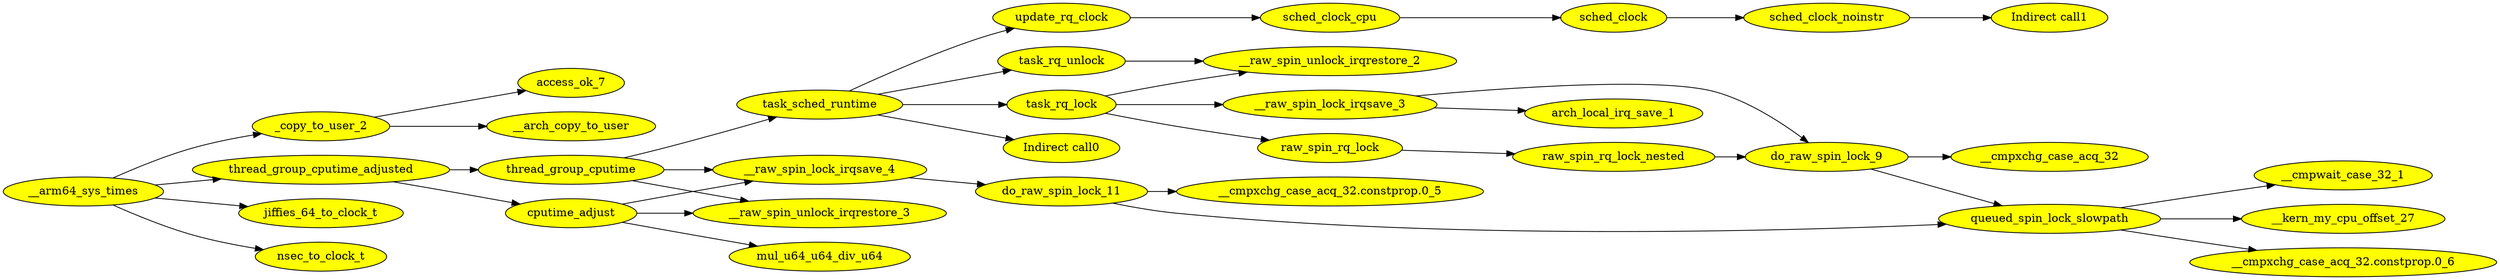 digraph G {
rankdir=LR; node [style=filled fillcolor=yellow]
"__arm64_sys_times"->"_copy_to_user_2" [ edgeid = "1"]; 
"_copy_to_user_2"->"access_ok_7" [ edgeid = "2"]; 
"_copy_to_user_2"->"__arch_copy_to_user" [ edgeid = "3"]; 
"__arm64_sys_times"->"thread_group_cputime_adjusted" [ edgeid = "4"]; 
"thread_group_cputime_adjusted"->"thread_group_cputime" [ edgeid = "5"]; 
"thread_group_cputime"->"task_sched_runtime" [ edgeid = "6"]; 
"task_sched_runtime"->"Indirect call0" [ edgeid = "7"]; 
"task_sched_runtime"->"task_rq_unlock" [ edgeid = "8"]; 
"task_rq_unlock"->"__raw_spin_unlock_irqrestore_2" [ edgeid = "9"]; 
"task_sched_runtime"->"task_rq_lock" [ edgeid = "10"]; 
"task_rq_lock"->"__raw_spin_unlock_irqrestore_2" [ edgeid = "11"]; 
"task_rq_lock"->"__raw_spin_lock_irqsave_3" [ edgeid = "12"]; 
"__raw_spin_lock_irqsave_3"->"arch_local_irq_save_1" [ edgeid = "13"]; 
"__raw_spin_lock_irqsave_3"->"do_raw_spin_lock_9" [ edgeid = "14"]; 
"do_raw_spin_lock_9"->"__cmpxchg_case_acq_32" [ edgeid = "15"]; 
"do_raw_spin_lock_9"->"queued_spin_lock_slowpath" [ edgeid = "16"]; 
"queued_spin_lock_slowpath"->"__cmpwait_case_32_1" [ edgeid = "17"]; 
"queued_spin_lock_slowpath"->"__kern_my_cpu_offset_27" [ edgeid = "18"]; 
"queued_spin_lock_slowpath"->"__cmpxchg_case_acq_32.constprop.0_6" [ edgeid = "19"]; 
"task_rq_lock"->"raw_spin_rq_lock" [ edgeid = "20"]; 
"raw_spin_rq_lock"->"raw_spin_rq_lock_nested" [ edgeid = "21"]; 
"raw_spin_rq_lock_nested"->"do_raw_spin_lock_9" [ edgeid = "22"]; 
"task_sched_runtime"->"update_rq_clock" [ edgeid = "23"]; 
"update_rq_clock"->"sched_clock_cpu" [ edgeid = "24"]; 
"sched_clock_cpu"->"sched_clock" [ edgeid = "25"]; 
"sched_clock"->"sched_clock_noinstr" [ edgeid = "26"]; 
"sched_clock_noinstr"->"Indirect call1" [ edgeid = "27"]; 
"thread_group_cputime"->"__raw_spin_unlock_irqrestore_3" [ edgeid = "28"]; 
"thread_group_cputime"->"__raw_spin_lock_irqsave_4" [ edgeid = "29"]; 
"__raw_spin_lock_irqsave_4"->"do_raw_spin_lock_11" [ edgeid = "30"]; 
"do_raw_spin_lock_11"->"__cmpxchg_case_acq_32.constprop.0_5" [ edgeid = "31"]; 
"do_raw_spin_lock_11"->"queued_spin_lock_slowpath" [ edgeid = "32"]; 
"thread_group_cputime_adjusted"->"cputime_adjust" [ edgeid = "33"]; 
"cputime_adjust"->"__raw_spin_unlock_irqrestore_3" [ edgeid = "34"]; 
"cputime_adjust"->"__raw_spin_lock_irqsave_4" [ edgeid = "35"]; 
"cputime_adjust"->"mul_u64_u64_div_u64" [ edgeid = "36"]; 
"__arm64_sys_times"->"jiffies_64_to_clock_t" [ edgeid = "37"]; 
"__arm64_sys_times"->"nsec_to_clock_t" [ edgeid = "38"]; 
}
